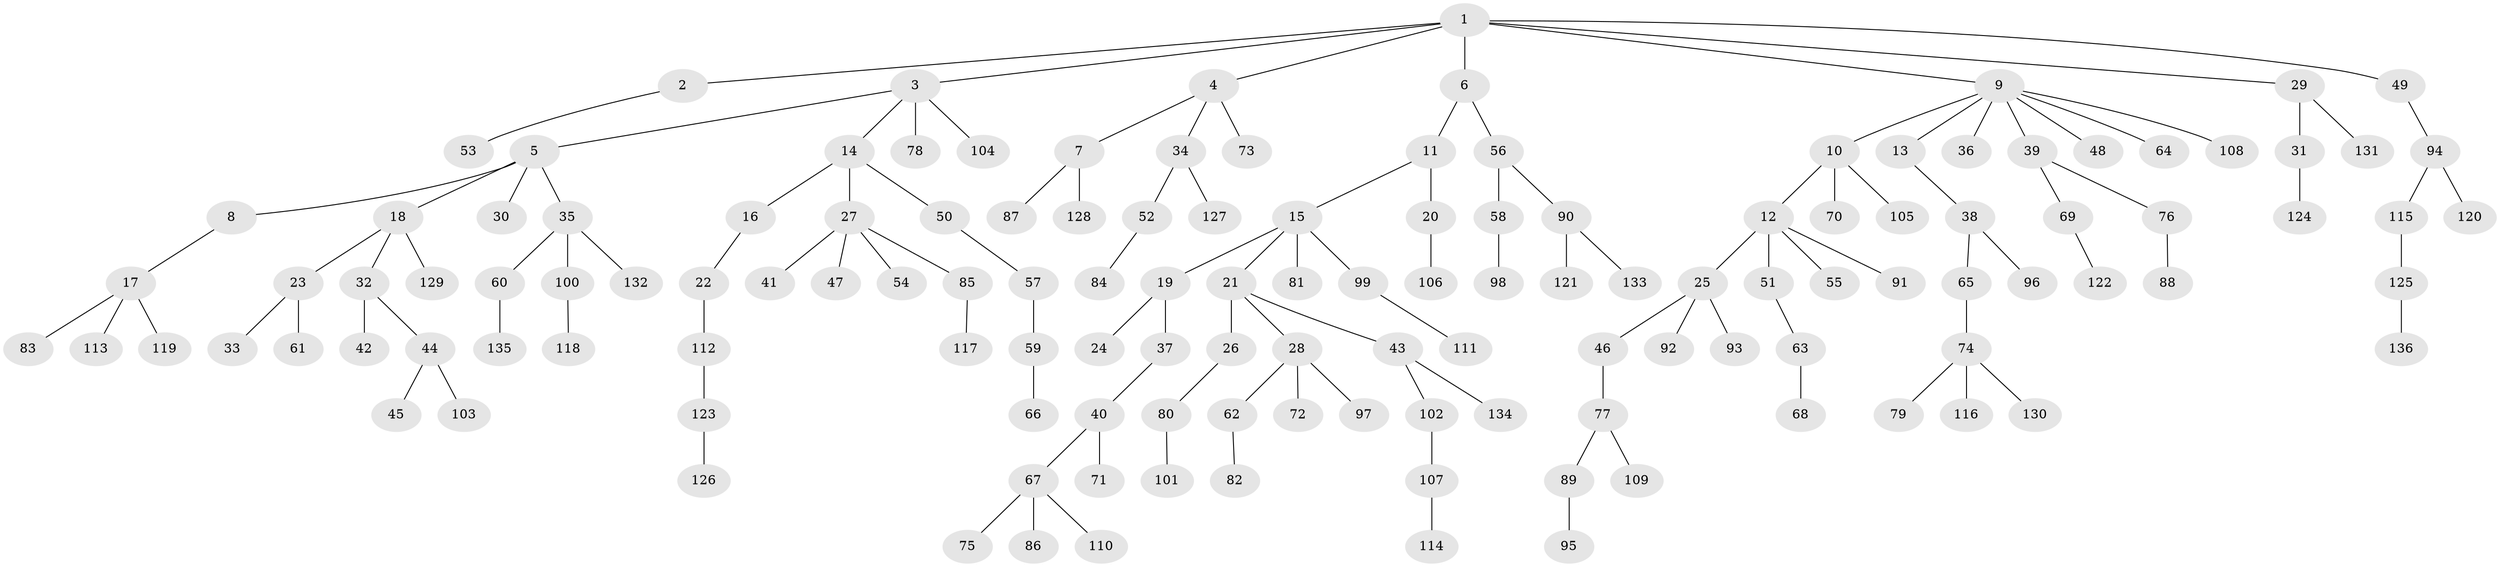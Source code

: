 // Generated by graph-tools (version 1.1) at 2025/53/03/09/25 04:53:41]
// undirected, 136 vertices, 135 edges
graph export_dot {
graph [start="1"]
  node [color=gray90,style=filled];
  1;
  2;
  3;
  4;
  5;
  6;
  7;
  8;
  9;
  10;
  11;
  12;
  13;
  14;
  15;
  16;
  17;
  18;
  19;
  20;
  21;
  22;
  23;
  24;
  25;
  26;
  27;
  28;
  29;
  30;
  31;
  32;
  33;
  34;
  35;
  36;
  37;
  38;
  39;
  40;
  41;
  42;
  43;
  44;
  45;
  46;
  47;
  48;
  49;
  50;
  51;
  52;
  53;
  54;
  55;
  56;
  57;
  58;
  59;
  60;
  61;
  62;
  63;
  64;
  65;
  66;
  67;
  68;
  69;
  70;
  71;
  72;
  73;
  74;
  75;
  76;
  77;
  78;
  79;
  80;
  81;
  82;
  83;
  84;
  85;
  86;
  87;
  88;
  89;
  90;
  91;
  92;
  93;
  94;
  95;
  96;
  97;
  98;
  99;
  100;
  101;
  102;
  103;
  104;
  105;
  106;
  107;
  108;
  109;
  110;
  111;
  112;
  113;
  114;
  115;
  116;
  117;
  118;
  119;
  120;
  121;
  122;
  123;
  124;
  125;
  126;
  127;
  128;
  129;
  130;
  131;
  132;
  133;
  134;
  135;
  136;
  1 -- 2;
  1 -- 3;
  1 -- 4;
  1 -- 6;
  1 -- 9;
  1 -- 29;
  1 -- 49;
  2 -- 53;
  3 -- 5;
  3 -- 14;
  3 -- 78;
  3 -- 104;
  4 -- 7;
  4 -- 34;
  4 -- 73;
  5 -- 8;
  5 -- 18;
  5 -- 30;
  5 -- 35;
  6 -- 11;
  6 -- 56;
  7 -- 87;
  7 -- 128;
  8 -- 17;
  9 -- 10;
  9 -- 13;
  9 -- 36;
  9 -- 39;
  9 -- 48;
  9 -- 64;
  9 -- 108;
  10 -- 12;
  10 -- 70;
  10 -- 105;
  11 -- 15;
  11 -- 20;
  12 -- 25;
  12 -- 51;
  12 -- 55;
  12 -- 91;
  13 -- 38;
  14 -- 16;
  14 -- 27;
  14 -- 50;
  15 -- 19;
  15 -- 21;
  15 -- 81;
  15 -- 99;
  16 -- 22;
  17 -- 83;
  17 -- 113;
  17 -- 119;
  18 -- 23;
  18 -- 32;
  18 -- 129;
  19 -- 24;
  19 -- 37;
  20 -- 106;
  21 -- 26;
  21 -- 28;
  21 -- 43;
  22 -- 112;
  23 -- 33;
  23 -- 61;
  25 -- 46;
  25 -- 92;
  25 -- 93;
  26 -- 80;
  27 -- 41;
  27 -- 47;
  27 -- 54;
  27 -- 85;
  28 -- 62;
  28 -- 72;
  28 -- 97;
  29 -- 31;
  29 -- 131;
  31 -- 124;
  32 -- 42;
  32 -- 44;
  34 -- 52;
  34 -- 127;
  35 -- 60;
  35 -- 100;
  35 -- 132;
  37 -- 40;
  38 -- 65;
  38 -- 96;
  39 -- 69;
  39 -- 76;
  40 -- 67;
  40 -- 71;
  43 -- 102;
  43 -- 134;
  44 -- 45;
  44 -- 103;
  46 -- 77;
  49 -- 94;
  50 -- 57;
  51 -- 63;
  52 -- 84;
  56 -- 58;
  56 -- 90;
  57 -- 59;
  58 -- 98;
  59 -- 66;
  60 -- 135;
  62 -- 82;
  63 -- 68;
  65 -- 74;
  67 -- 75;
  67 -- 86;
  67 -- 110;
  69 -- 122;
  74 -- 79;
  74 -- 116;
  74 -- 130;
  76 -- 88;
  77 -- 89;
  77 -- 109;
  80 -- 101;
  85 -- 117;
  89 -- 95;
  90 -- 121;
  90 -- 133;
  94 -- 115;
  94 -- 120;
  99 -- 111;
  100 -- 118;
  102 -- 107;
  107 -- 114;
  112 -- 123;
  115 -- 125;
  123 -- 126;
  125 -- 136;
}
